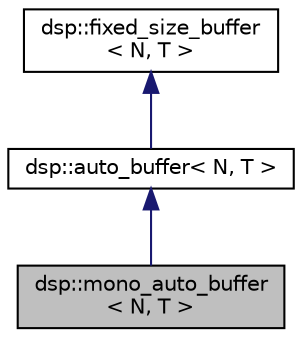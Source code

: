 digraph "dsp::mono_auto_buffer&lt; N, T &gt;"
{
  edge [fontname="Helvetica",fontsize="10",labelfontname="Helvetica",labelfontsize="10"];
  node [fontname="Helvetica",fontsize="10",shape=record];
  Node1 [label="dsp::mono_auto_buffer\l\< N, T \>",height=0.2,width=0.4,color="black", fillcolor="grey75", style="filled", fontcolor="black"];
  Node2 -> Node1 [dir="back",color="midnightblue",fontsize="10",style="solid",fontname="Helvetica"];
  Node2 [label="dsp::auto_buffer\< N, T \>",height=0.2,width=0.4,color="black", fillcolor="white", style="filled",URL="$classdsp_1_1auto__buffer.html"];
  Node3 -> Node2 [dir="back",color="midnightblue",fontsize="10",style="solid",fontname="Helvetica"];
  Node3 [label="dsp::fixed_size_buffer\l\< N, T \>",height=0.2,width=0.4,color="black", fillcolor="white", style="filled",URL="$classdsp_1_1fixed__size__buffer.html"];
}
